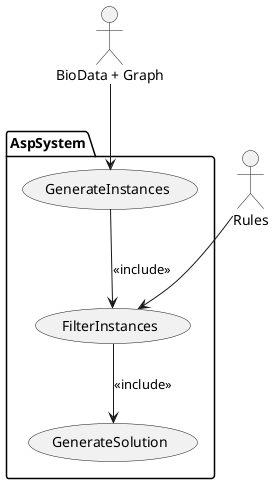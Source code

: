@startuml Graph Coloring with ASP

actor "BioData + Graph" as data
actor Rules
package AspSystem {
    usecase GenerateInstances as inst
    data --> inst
    usecase FilterInstances as filter
    inst --> filter : <<include>>
    Rules --> filter
    usecase GenerateSolution as solve
    filter --> solve : <<include>>
}

@enduml